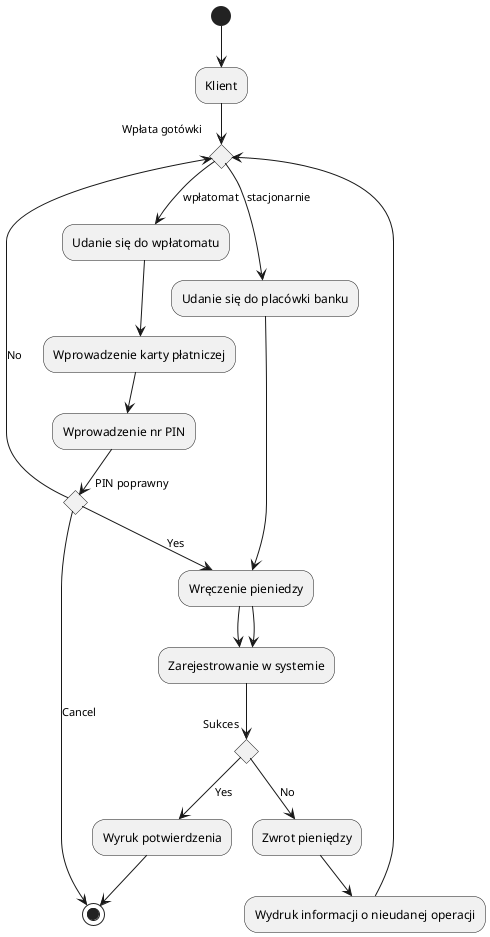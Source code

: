 'Diagram aktywności - wpłata gotówki we wpłatomacie lub w placówce
@startuml

(*) --> "Klient"
if "Wpłata gotówki" as wplata then
    -->[stacjonarnie] "Udanie się do placówki banku"
    --> "Wręczenie pieniedzy" as wreczenie
    --> "Zarejestrowanie w systemie" as zarejestrowanie
else 
    --> [wpłatomat] "Udanie się do wpłatomatu"
    --> "Wprowadzenie karty płatniczej"
    --> "Wprowadzenie nr PIN"
    if "PIN poprawny"
        --> [Yes] wreczenie
        --> zarejestrowanie
        if "Sukces"
            --> [Yes] "Wyruk potwierdzenia"
            --> (*)
        else 
            --> [No] "Zwrot pieniędzy"
            --> "Wydruk informacji o nieudanej operacji"
            --> wplata
        endif
    else
        --> [No] wplata
else
    --> [Cancel] (*)
endif

@enduml